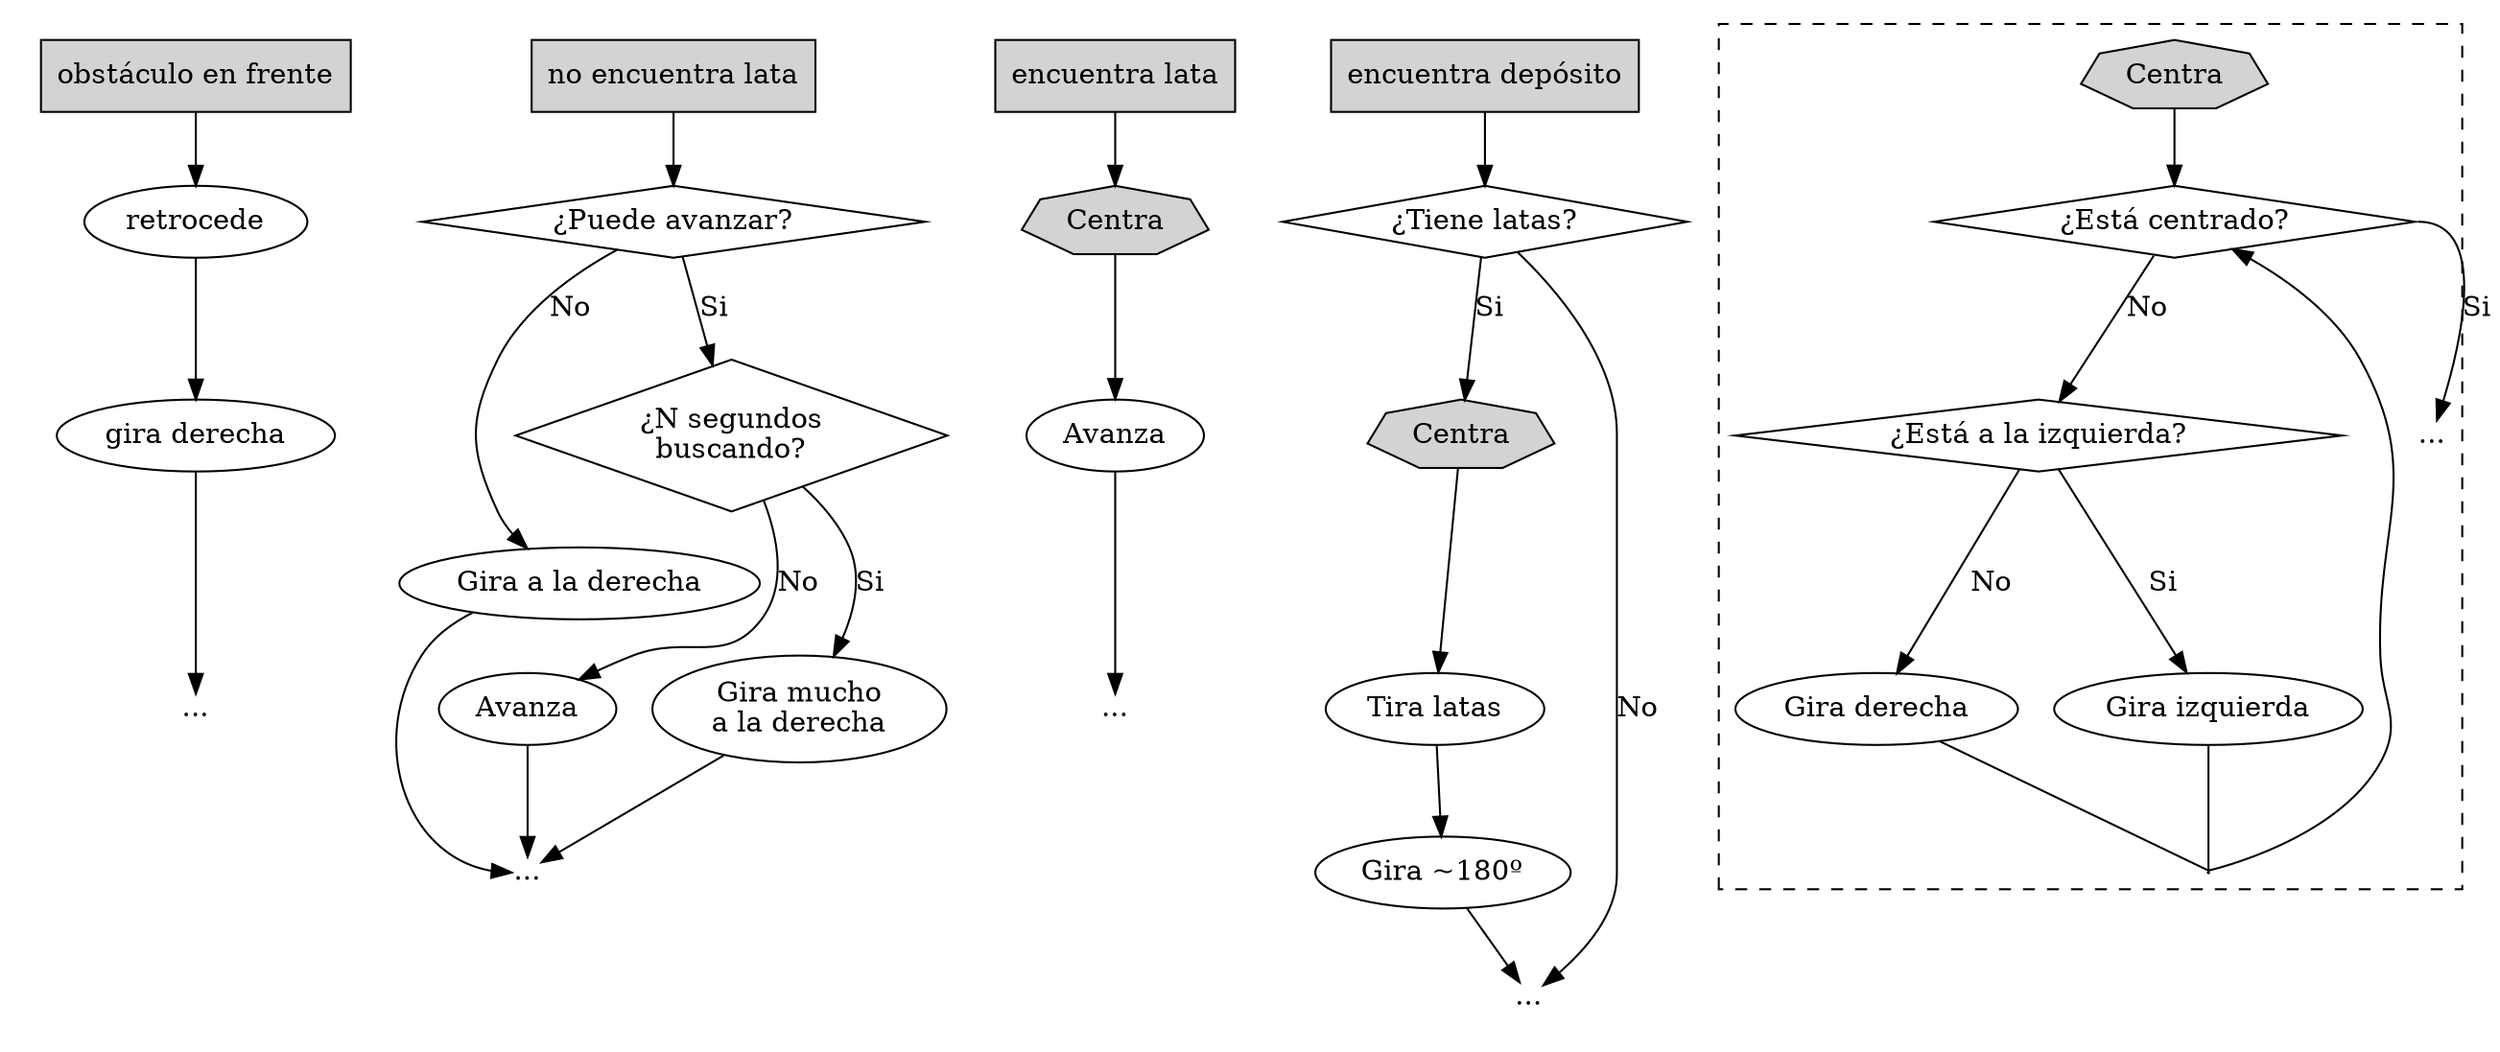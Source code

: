 digraph G {
    subgraph cluster_obstáculo_en_frente {
        graph [style = invis]

        starto [style = filled; shape = box; label = "obstáculo en frente"]
        endo [shape = plain; label = "..."]
        i1o [label = "retrocede"]
        i2o [label = "gira derecha"]

        starto -> i1o -> i2o -> endo
    }

    subgraph cluster_no_encuentra_lata {
        graph [style = invis]
        starta [style = filled; shape = box; label = "no encuentra lata"]
        q1a [shape = diamond; label = "¿Puede avanzar?"]
        d1a [label = "Gira a la derecha"]
        a1a [label = "Avanza"]
        q2a [shape = diamond; label = "¿N segundos\nbuscando?"]
        a2a [label = "Gira mucho\na la derecha"]
        enda [shape = plain; label = "..."]

        starta -> q1a
        q1a -> d1a [label = "No"]
        d1a -> enda [headport = w]
        q1a -> q2a [label = "Si"]
        q2a -> a2a [label = "Si"]
        q2a -> a1a [label = "No"]
        a1a, a2a -> enda
    }

    subgraph cluster_encuentra_lata {
        graph [style = invis]
        startb [style = filled; shape = box; label = "encuentra lata"]
        centrab [style = filled; shape = septagon; label = "Centra"]
        endb [shape = plain; label = "..."]

        startb -> centrab -> Avanza -> endb
    }

    subgraph cluster_encontro_deposito {
        graph [style = invis]
        startc [style = filled; shape = box; label = "encuentra depósito"]
        q1c [shape = diamond; label = "¿Tiene latas?"]
        i1c [label = "Tira latas"]
        i2c [label = "Gira ~180º"]
        centrac [style = filled; shape = septagon; label = "Centra"]
        endc [shape = plain; label = "..."]

        startc -> q1c
        q1c -> endc [label = "No"]
        q1c -> centrac [label = "Si"]
        centrac -> i1c -> i2c -> endc
    }

    subgraph cluster_centra {
        graph [style = dashed]
        centra [style = filled; shape = septagon; label = "Centra"]
        q1ce [shape = diamond; label = "¿Está centrado?"]
        q2ce [shape = diamond; label = "¿Está a la izquierda?"]
        i1ce [label = "Gira izquierda"]
        i2ce [label = "Gira derecha"]
        endce [shape = plain; label = "..."]
        d1 [shape = point, width = 0.01, height = 0.01]

        centra -> q1ce
        q1ce -> endce [label = "Si"; tailport = e]
        q1ce -> q2ce [label = "No"]
        q2ce -> i1ce [label = "Si"]
        q2ce -> i2ce [label = "No"]
        i1ce, i2ce -> d1 [dir = none]
        d1 -> q1ce
    }
}
